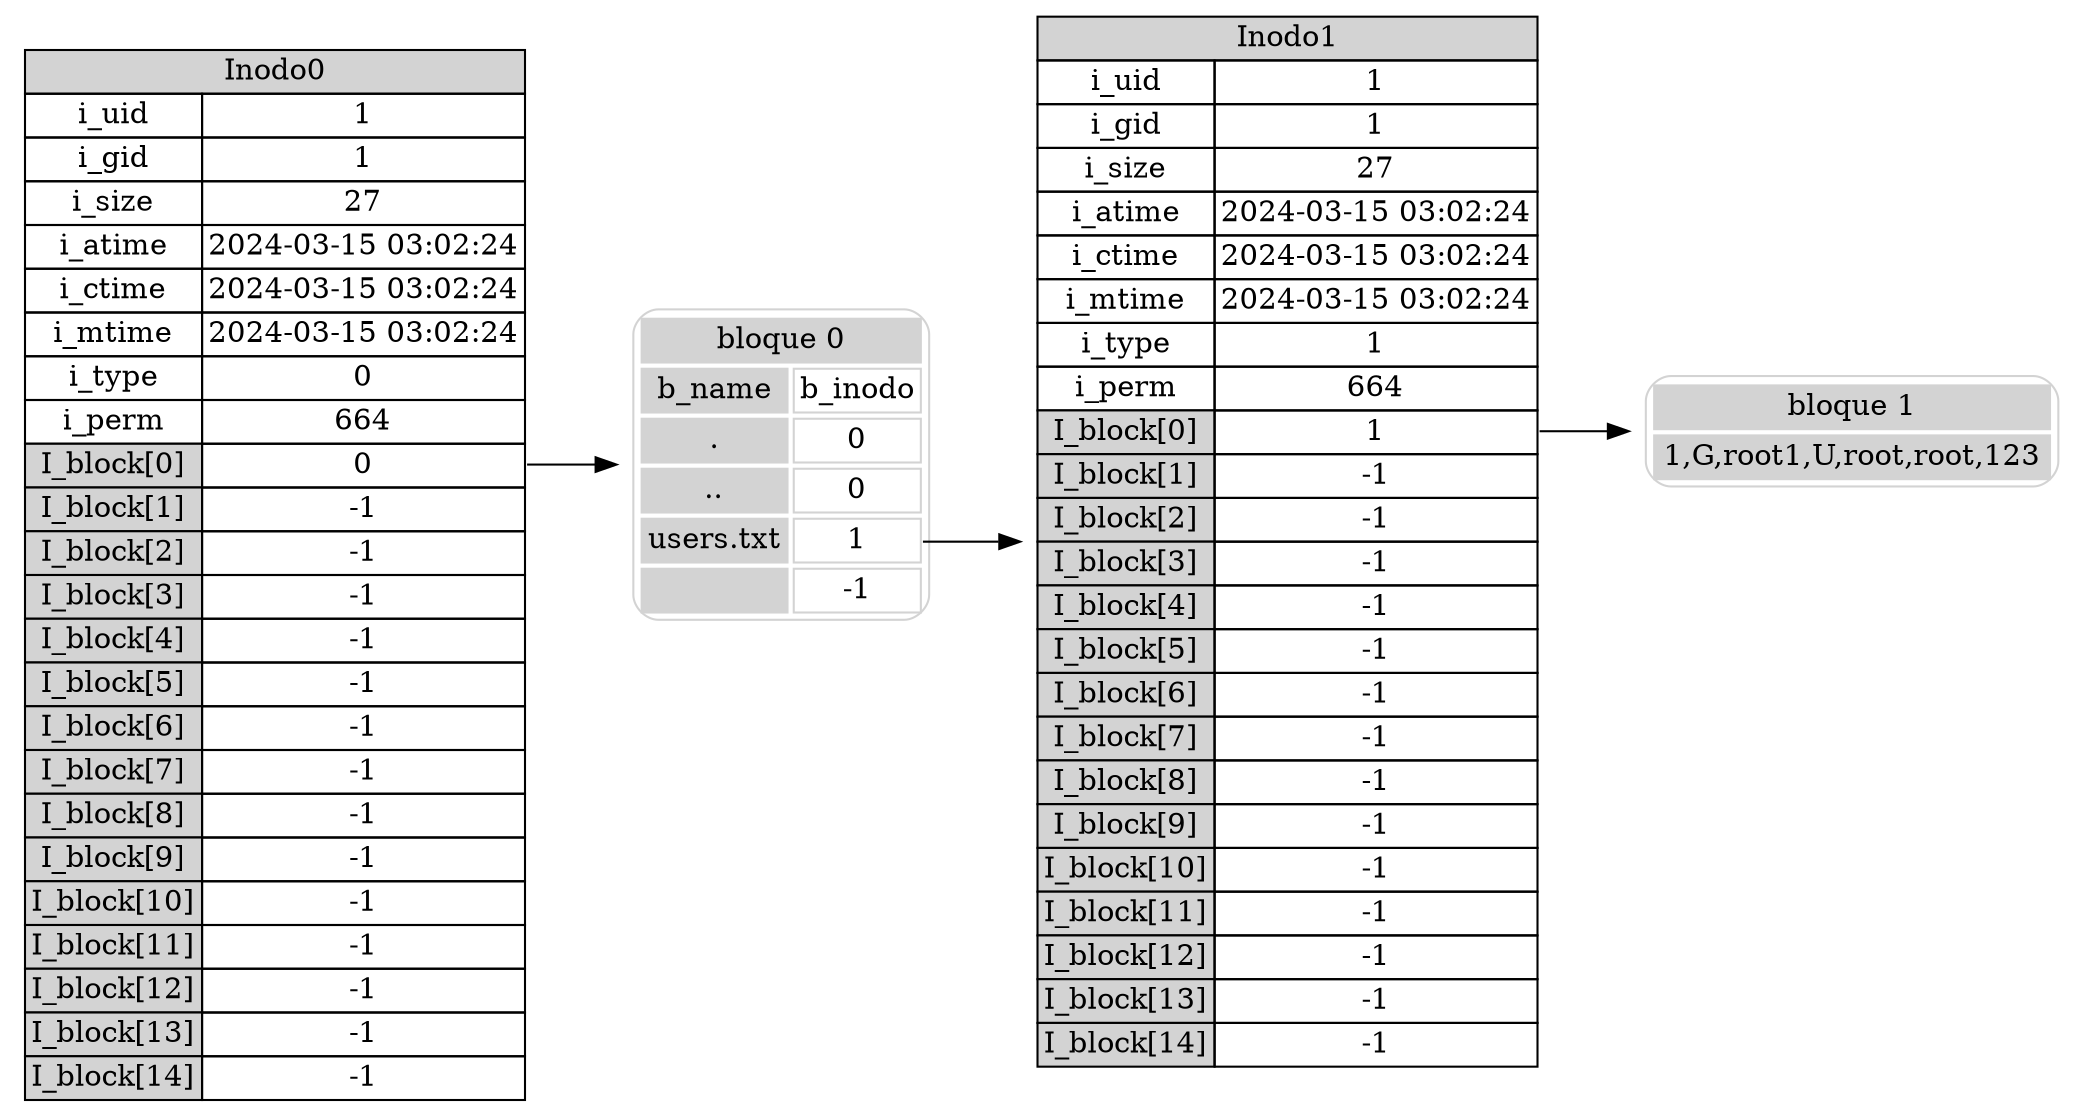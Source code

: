 digraph H {
node [pad="0.5", nodesep="0.5", ranksep="1"];
node [shape=plaintext];
graph [bb="0,0,352,154"];
rankdir=LR;
inodo0[label = <
<TABLE border="0" cellborder="1" cellspacing="0">
<tr><td bgcolor="lightgrey" colspan="2">Inodo0</td></tr>
<tr><td>i_uid</td><td>1</td></tr>
<tr><td>i_gid</td><td>1</td></tr>
<tr><td>i_size</td><td>27</td></tr>
<tr><td>i_atime</td><td>2024-03-15 03:02:24</td></tr>
<tr><td>i_ctime</td><td>2024-03-15 03:02:24</td></tr>
<tr><td>i_mtime</td><td>2024-03-15 03:02:24</td></tr>
<tr><td>i_type</td><td>0</td></tr>
<tr><td>i_perm</td><td>664</td></tr>
<TR><TD bgcolor="lightgrey">I_block[0]</TD><TD port='0'>0</TD></TR>
<TR><TD bgcolor="lightgrey">I_block[1]</TD><TD port='1'>-1</TD></TR>
<TR><TD bgcolor="lightgrey">I_block[2]</TD><TD port='2'>-1</TD></TR>
<TR><TD bgcolor="lightgrey">I_block[3]</TD><TD port='3'>-1</TD></TR>
<TR><TD bgcolor="lightgrey">I_block[4]</TD><TD port='4'>-1</TD></TR>
<TR><TD bgcolor="lightgrey">I_block[5]</TD><TD port='5'>-1</TD></TR>
<TR><TD bgcolor="lightgrey">I_block[6]</TD><TD port='6'>-1</TD></TR>
<TR><TD bgcolor="lightgrey">I_block[7]</TD><TD port='7'>-1</TD></TR>
<TR><TD bgcolor="lightgrey">I_block[8]</TD><TD port='8'>-1</TD></TR>
<TR><TD bgcolor="lightgrey">I_block[9]</TD><TD port='9'>-1</TD></TR>
<TR><TD bgcolor="lightgrey">I_block[10]</TD><TD port='10'>-1</TD></TR>
<TR><TD bgcolor="lightgrey">I_block[11]</TD><TD port='11'>-1</TD></TR>
<TR><TD bgcolor="lightgrey">I_block[12]</TD><TD port='12'>-1</TD></TR>
<TR><TD bgcolor="lightgrey">I_block[13]</TD><TD port='13'>-1</TD></TR>
<TR><TD bgcolor="lightgrey">I_block[14]</TD><TD port='14'>-1</TD></TR>
</TABLE>>];
bloque0[shape=none, color=lightgrey, label=<
<TABLE cellspacing="3" cellpadding="2" style="rounded" >
<TR><TD bgcolor="lightgrey" colspan="2">bloque 0</TD></TR>
<TR><TD bgcolor="lightgrey">b_name</TD><TD>b_inodo</TD></TR>
<TR><TD bgcolor="lightgrey">.</TD><TD port= '0'>0</TD></TR>
<TR><TD bgcolor="lightgrey">..</TD><TD port= '1'>0</TD></TR>
<TR><TD bgcolor="lightgrey">users.txt</TD><TD port= '2'>1</TD></TR>
<TR><TD bgcolor="lightgrey"></TD><TD port= '3'>-1</TD></TR>
</TABLE>>];
inodo1[label = <
<TABLE border="0" cellborder="1" cellspacing="0">
<tr><td bgcolor="lightgrey" colspan="2">Inodo1</td></tr>
<tr><td>i_uid</td><td>1</td></tr>
<tr><td>i_gid</td><td>1</td></tr>
<tr><td>i_size</td><td>27</td></tr>
<tr><td>i_atime</td><td>2024-03-15 03:02:24</td></tr>
<tr><td>i_ctime</td><td>2024-03-15 03:02:24</td></tr>
<tr><td>i_mtime</td><td>2024-03-15 03:02:24</td></tr>
<tr><td>i_type</td><td>1</td></tr>
<tr><td>i_perm</td><td>664</td></tr>
<TR><TD bgcolor="lightgrey">I_block[0]</TD><TD port='0'>1</TD></TR>
<TR><TD bgcolor="lightgrey">I_block[1]</TD><TD port='1'>-1</TD></TR>
<TR><TD bgcolor="lightgrey">I_block[2]</TD><TD port='2'>-1</TD></TR>
<TR><TD bgcolor="lightgrey">I_block[3]</TD><TD port='3'>-1</TD></TR>
<TR><TD bgcolor="lightgrey">I_block[4]</TD><TD port='4'>-1</TD></TR>
<TR><TD bgcolor="lightgrey">I_block[5]</TD><TD port='5'>-1</TD></TR>
<TR><TD bgcolor="lightgrey">I_block[6]</TD><TD port='6'>-1</TD></TR>
<TR><TD bgcolor="lightgrey">I_block[7]</TD><TD port='7'>-1</TD></TR>
<TR><TD bgcolor="lightgrey">I_block[8]</TD><TD port='8'>-1</TD></TR>
<TR><TD bgcolor="lightgrey">I_block[9]</TD><TD port='9'>-1</TD></TR>
<TR><TD bgcolor="lightgrey">I_block[10]</TD><TD port='10'>-1</TD></TR>
<TR><TD bgcolor="lightgrey">I_block[11]</TD><TD port='11'>-1</TD></TR>
<TR><TD bgcolor="lightgrey">I_block[12]</TD><TD port='12'>-1</TD></TR>
<TR><TD bgcolor="lightgrey">I_block[13]</TD><TD port='13'>-1</TD></TR>
<TR><TD bgcolor="lightgrey">I_block[14]</TD><TD port='14'>-1</TD></TR>
</TABLE>>];
bloque1[shape=none, color=lightgrey, label=<
<TABLE cellspacing="3" cellpadding="2" style="rounded" >
<TR><TD bgcolor="lightgrey" colspan="2">bloque 1</TD></TR>
<TR><TD bgcolor="lightgrey" colspan="2">1,G,root
1,U,root,root,123
</TD></TR>
</TABLE>>];
inodo1:0 -> bloque1;
bloque0:2 -> inodo1;
inodo0:0 -> bloque0;
}
